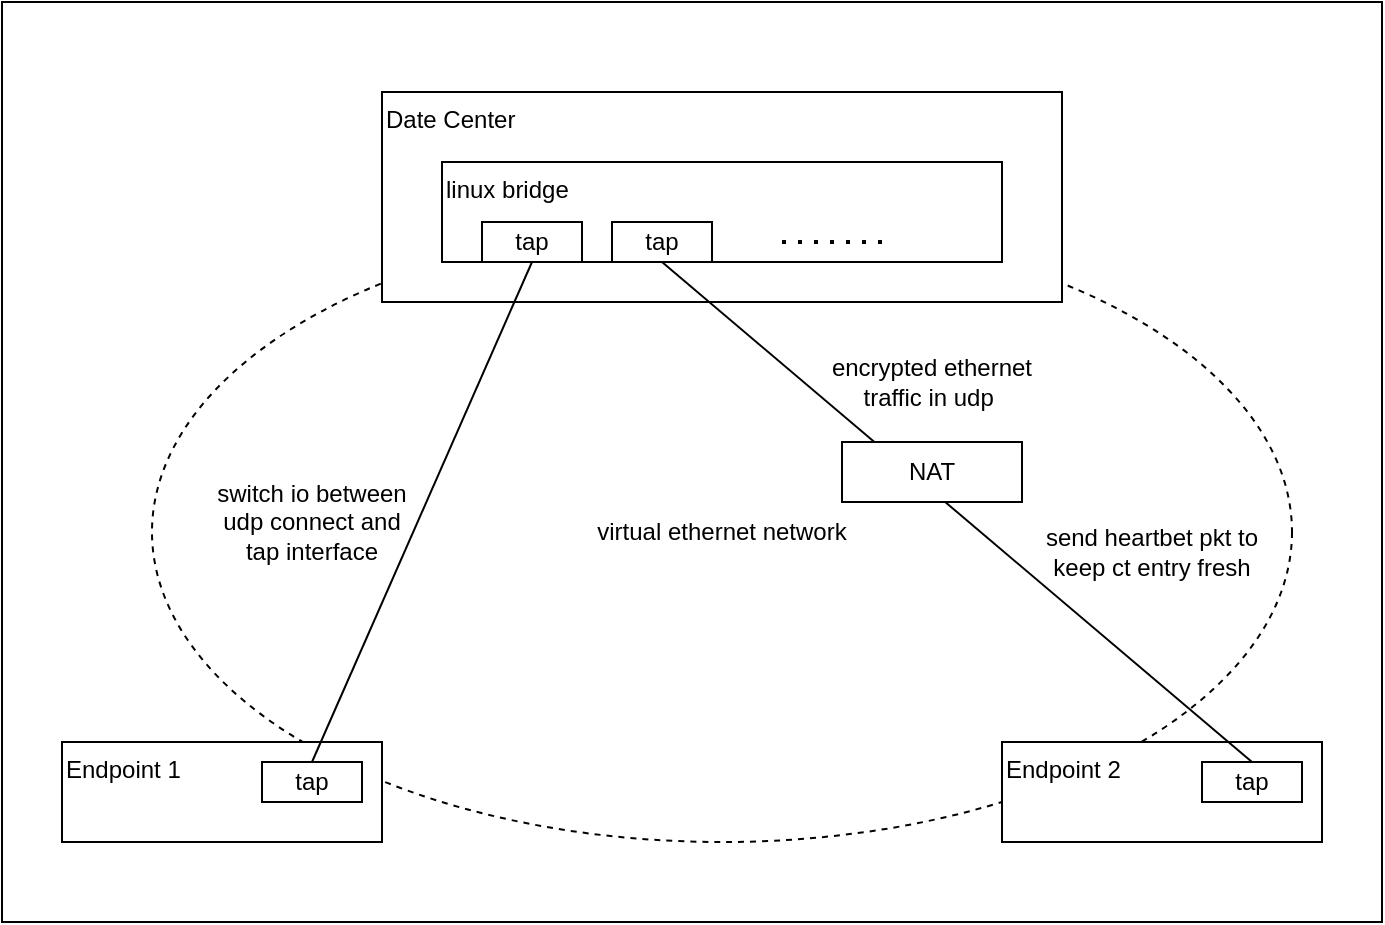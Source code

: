 <mxfile>
    <diagram id="kRQDh5C0-zVZ1US-Nkx1" name="Page-1">
        <mxGraphModel dx="1094" dy="798" grid="1" gridSize="10" guides="1" tooltips="1" connect="1" arrows="1" fold="1" page="1" pageScale="1" pageWidth="850" pageHeight="1100" math="0" shadow="0">
            <root>
                <mxCell id="0"/>
                <mxCell id="1" parent="0"/>
                <mxCell id="23" value="" style="rounded=0;whiteSpace=wrap;html=1;" vertex="1" parent="1">
                    <mxGeometry x="50" y="30" width="690" height="460" as="geometry"/>
                </mxCell>
                <mxCell id="15" value="virtual ethernet network" style="ellipse;whiteSpace=wrap;html=1;dashed=1;" parent="1" vertex="1">
                    <mxGeometry x="125" y="140" width="570" height="310" as="geometry"/>
                </mxCell>
                <mxCell id="2" value="Date Center" style="rounded=0;whiteSpace=wrap;html=1;verticalAlign=top;align=left;" parent="1" vertex="1">
                    <mxGeometry x="240" y="75" width="340" height="105" as="geometry"/>
                </mxCell>
                <mxCell id="3" value="linux bridge" style="rounded=0;whiteSpace=wrap;html=1;verticalAlign=top;align=left;" parent="1" vertex="1">
                    <mxGeometry x="270" y="110" width="280" height="50" as="geometry"/>
                </mxCell>
                <mxCell id="5" style="edgeStyle=none;html=1;exitX=0.5;exitY=1;exitDx=0;exitDy=0;" parent="1" source="4" target="3" edge="1">
                    <mxGeometry relative="1" as="geometry"/>
                </mxCell>
                <mxCell id="4" value="tap" style="rounded=0;whiteSpace=wrap;html=1;" parent="1" vertex="1">
                    <mxGeometry x="290" y="140" width="50" height="20" as="geometry"/>
                </mxCell>
                <mxCell id="6" value="tap" style="rounded=0;whiteSpace=wrap;html=1;" parent="1" vertex="1">
                    <mxGeometry x="355" y="140" width="50" height="20" as="geometry"/>
                </mxCell>
                <mxCell id="7" value="" style="endArrow=none;dashed=1;html=1;dashPattern=1 3;strokeWidth=2;entryX=0.786;entryY=0.8;entryDx=0;entryDy=0;entryPerimeter=0;" parent="1" target="3" edge="1">
                    <mxGeometry width="50" height="50" relative="1" as="geometry">
                        <mxPoint x="440" y="150" as="sourcePoint"/>
                        <mxPoint x="490" y="100" as="targetPoint"/>
                    </mxGeometry>
                </mxCell>
                <mxCell id="10" value="Endpoint 1" style="rounded=0;whiteSpace=wrap;html=1;verticalAlign=top;align=left;" parent="1" vertex="1">
                    <mxGeometry x="80" y="400" width="160" height="50" as="geometry"/>
                </mxCell>
                <mxCell id="12" value="tap" style="rounded=0;whiteSpace=wrap;html=1;" parent="1" vertex="1">
                    <mxGeometry x="180" y="410" width="50" height="20" as="geometry"/>
                </mxCell>
                <mxCell id="13" value="Endpoint 2" style="rounded=0;whiteSpace=wrap;html=1;verticalAlign=top;align=left;" parent="1" vertex="1">
                    <mxGeometry x="550" y="400" width="160" height="50" as="geometry"/>
                </mxCell>
                <mxCell id="14" value="tap" style="rounded=0;whiteSpace=wrap;html=1;" parent="1" vertex="1">
                    <mxGeometry x="650" y="410" width="50" height="20" as="geometry"/>
                </mxCell>
                <mxCell id="16" value="" style="endArrow=none;html=1;exitX=0.5;exitY=0;exitDx=0;exitDy=0;entryX=0.5;entryY=1;entryDx=0;entryDy=0;" parent="1" source="12" target="4" edge="1">
                    <mxGeometry width="50" height="50" relative="1" as="geometry">
                        <mxPoint x="400" y="430" as="sourcePoint"/>
                        <mxPoint x="450" y="380" as="targetPoint"/>
                    </mxGeometry>
                </mxCell>
                <mxCell id="17" style="edgeStyle=none;html=1;exitX=0.5;exitY=1;exitDx=0;exitDy=0;entryX=0.5;entryY=0;entryDx=0;entryDy=0;endArrow=none;endFill=0;" parent="1" source="6" target="14" edge="1">
                    <mxGeometry relative="1" as="geometry"/>
                </mxCell>
                <mxCell id="19" value="NAT" style="rounded=0;whiteSpace=wrap;html=1;" parent="1" vertex="1">
                    <mxGeometry x="470" y="250" width="90" height="30" as="geometry"/>
                </mxCell>
                <mxCell id="20" value="send heartbet pkt to keep ct entry fresh" style="text;html=1;strokeColor=none;fillColor=none;align=center;verticalAlign=middle;whiteSpace=wrap;rounded=0;" parent="1" vertex="1">
                    <mxGeometry x="570" y="270" width="110" height="70" as="geometry"/>
                </mxCell>
                <mxCell id="21" value="switch io between udp connect and tap interface" style="text;html=1;strokeColor=none;fillColor=none;align=center;verticalAlign=middle;whiteSpace=wrap;rounded=0;" parent="1" vertex="1">
                    <mxGeometry x="150" y="260" width="110" height="60" as="geometry"/>
                </mxCell>
                <mxCell id="22" value="encrypted ethernet traffic in udp&amp;nbsp;" style="text;html=1;strokeColor=none;fillColor=none;align=center;verticalAlign=middle;whiteSpace=wrap;rounded=0;" parent="1" vertex="1">
                    <mxGeometry x="460" y="200" width="110" height="40" as="geometry"/>
                </mxCell>
            </root>
        </mxGraphModel>
    </diagram>
</mxfile>